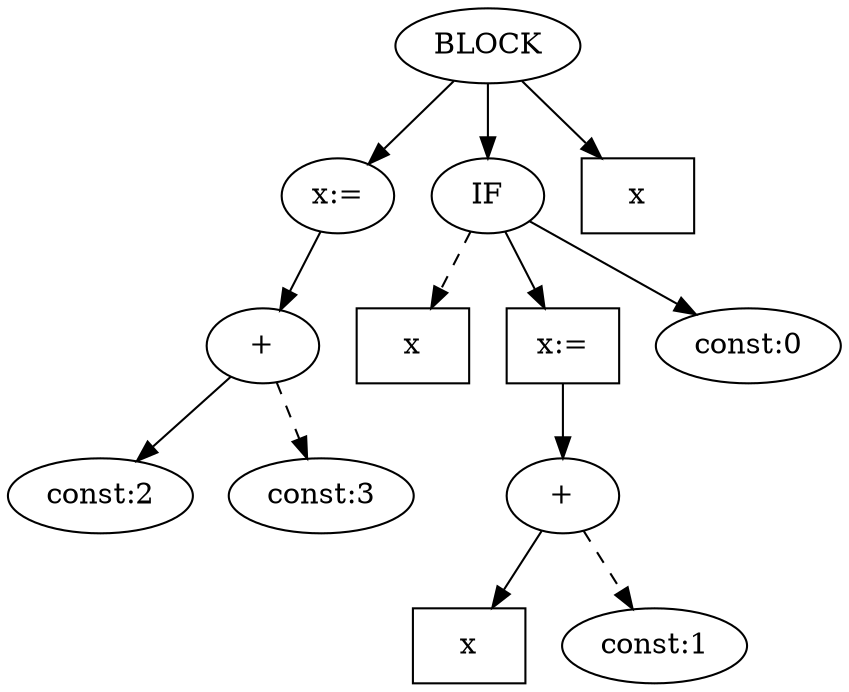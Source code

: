digraph G{
0[label="BLOCK"];
0->4
4[label="x:="];
4->3
3[label="+"];
3->1;
3->2[style="dashed"];
1[label="const:2"];
2[label="const:3"];
0->11
11[label="IF"];
11->5[style=dashed];
11->9;
11->10;
9[shape="box"];
5[label="x",shape=box];
9[label="x:="];
9->8
8[label="+"];
8->6;
8->7[style="dashed"];
6[label="x",shape=box];
7[label="const:1"];
10[label="const:0"];
0->12
12[label="x",shape=box];
}
